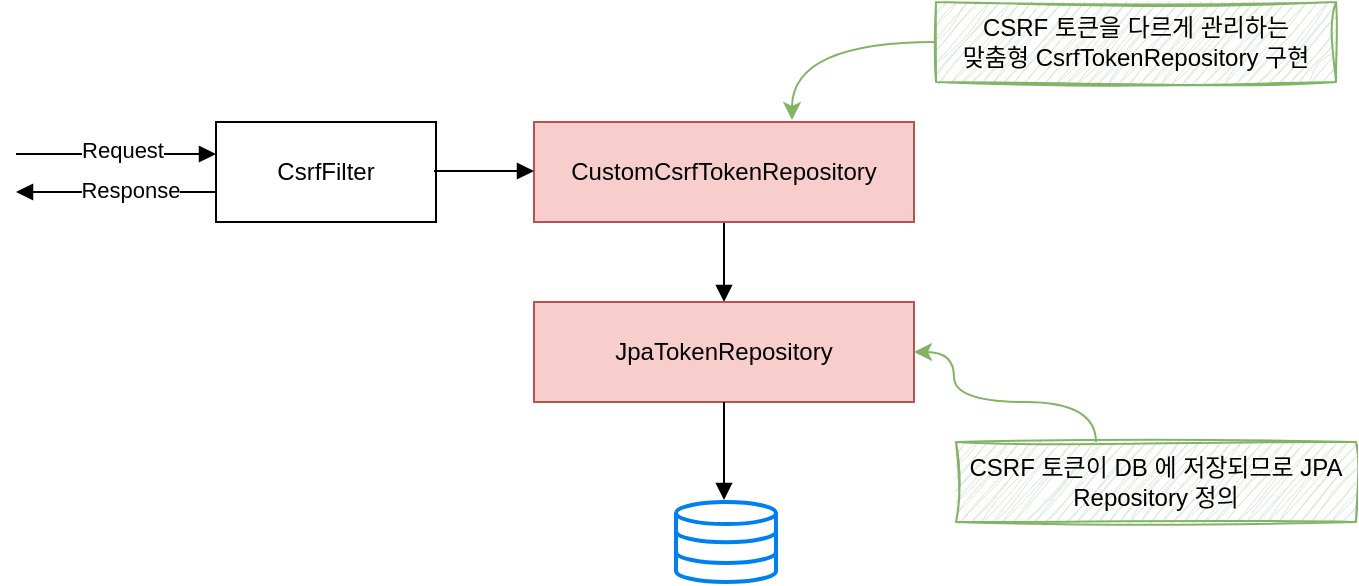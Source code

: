<mxfile version="23.1.5" type="device">
  <diagram name="페이지-1" id="hWgzivpM7J4klsmShNLB">
    <mxGraphModel dx="1114" dy="894" grid="1" gridSize="10" guides="1" tooltips="1" connect="1" arrows="1" fold="1" page="1" pageScale="1" pageWidth="827" pageHeight="1169" math="0" shadow="0">
      <root>
        <mxCell id="0" />
        <mxCell id="1" parent="0" />
        <mxCell id="nGm4whLpDH-qzPOQHpXq-12" style="edgeStyle=orthogonalEdgeStyle;rounded=0;orthogonalLoop=1;jettySize=auto;html=1;entryX=0.5;entryY=0;entryDx=0;entryDy=0;endArrow=block;endFill=1;" edge="1" parent="1" source="nGm4whLpDH-qzPOQHpXq-1" target="nGm4whLpDH-qzPOQHpXq-3">
          <mxGeometry relative="1" as="geometry" />
        </mxCell>
        <mxCell id="nGm4whLpDH-qzPOQHpXq-1" value="CustomCsrfTokenRepository" style="rounded=0;whiteSpace=wrap;html=1;fillColor=#f8cecc;strokeColor=#b85450;" vertex="1" parent="1">
          <mxGeometry x="319" y="90" width="190" height="50" as="geometry" />
        </mxCell>
        <mxCell id="nGm4whLpDH-qzPOQHpXq-2" value="CsrfFilter" style="rounded=0;whiteSpace=wrap;html=1;" vertex="1" parent="1">
          <mxGeometry x="160" y="90" width="110" height="50" as="geometry" />
        </mxCell>
        <mxCell id="nGm4whLpDH-qzPOQHpXq-3" value="JpaTokenRepository" style="rounded=0;whiteSpace=wrap;html=1;fillColor=#f8cecc;strokeColor=#b85450;" vertex="1" parent="1">
          <mxGeometry x="319" y="180" width="190" height="50" as="geometry" />
        </mxCell>
        <mxCell id="nGm4whLpDH-qzPOQHpXq-4" value="" style="html=1;verticalLabelPosition=bottom;align=center;labelBackgroundColor=#ffffff;verticalAlign=top;strokeWidth=2;strokeColor=#0080F0;shadow=0;dashed=0;shape=mxgraph.ios7.icons.data;" vertex="1" parent="1">
          <mxGeometry x="390" y="280" width="50" height="40" as="geometry" />
        </mxCell>
        <mxCell id="nGm4whLpDH-qzPOQHpXq-5" value="" style="endArrow=block;html=1;rounded=0;endFill=1;" edge="1" parent="1">
          <mxGeometry width="50" height="50" relative="1" as="geometry">
            <mxPoint x="60" y="106" as="sourcePoint" />
            <mxPoint x="160" y="106" as="targetPoint" />
          </mxGeometry>
        </mxCell>
        <mxCell id="nGm4whLpDH-qzPOQHpXq-9" value="Request" style="edgeLabel;html=1;align=center;verticalAlign=middle;resizable=0;points=[];" vertex="1" connectable="0" parent="nGm4whLpDH-qzPOQHpXq-5">
          <mxGeometry x="-0.42" y="2" relative="1" as="geometry">
            <mxPoint x="24" as="offset" />
          </mxGeometry>
        </mxCell>
        <mxCell id="nGm4whLpDH-qzPOQHpXq-6" value="" style="endArrow=none;html=1;rounded=0;endFill=0;startArrow=block;startFill=1;" edge="1" parent="1">
          <mxGeometry width="50" height="50" relative="1" as="geometry">
            <mxPoint x="60" y="125" as="sourcePoint" />
            <mxPoint x="160" y="125" as="targetPoint" />
          </mxGeometry>
        </mxCell>
        <mxCell id="nGm4whLpDH-qzPOQHpXq-10" value="Response" style="edgeLabel;html=1;align=center;verticalAlign=middle;resizable=0;points=[];" vertex="1" connectable="0" parent="nGm4whLpDH-qzPOQHpXq-6">
          <mxGeometry x="0.22" y="-4" relative="1" as="geometry">
            <mxPoint x="-4" y="-5" as="offset" />
          </mxGeometry>
        </mxCell>
        <mxCell id="nGm4whLpDH-qzPOQHpXq-7" value="" style="endArrow=block;html=1;rounded=0;endFill=1;fontStyle=1" edge="1" parent="1">
          <mxGeometry width="50" height="50" relative="1" as="geometry">
            <mxPoint x="269" y="114.5" as="sourcePoint" />
            <mxPoint x="319" y="114.5" as="targetPoint" />
          </mxGeometry>
        </mxCell>
        <mxCell id="nGm4whLpDH-qzPOQHpXq-13" style="edgeStyle=orthogonalEdgeStyle;rounded=0;orthogonalLoop=1;jettySize=auto;html=1;entryX=0.48;entryY=-0.025;entryDx=0;entryDy=0;entryPerimeter=0;endArrow=block;endFill=1;" edge="1" parent="1" source="nGm4whLpDH-qzPOQHpXq-3" target="nGm4whLpDH-qzPOQHpXq-4">
          <mxGeometry relative="1" as="geometry" />
        </mxCell>
        <mxCell id="nGm4whLpDH-qzPOQHpXq-14" value="CSRF 토큰을 다르게 관리하는 &lt;br&gt;맞춤형 CsrfTokenRepository 구현" style="text;html=1;align=center;verticalAlign=middle;whiteSpace=wrap;rounded=0;fillColor=#d5e8d4;strokeColor=#82b366;sketch=1;curveFitting=1;jiggle=2;" vertex="1" parent="1">
          <mxGeometry x="520" y="30" width="200" height="40" as="geometry" />
        </mxCell>
        <mxCell id="nGm4whLpDH-qzPOQHpXq-15" style="edgeStyle=orthogonalEdgeStyle;rounded=0;orthogonalLoop=1;jettySize=auto;html=1;entryX=0.679;entryY=-0.02;entryDx=0;entryDy=0;entryPerimeter=0;fillColor=#d5e8d4;strokeColor=#82b366;curved=1;" edge="1" parent="1" source="nGm4whLpDH-qzPOQHpXq-14" target="nGm4whLpDH-qzPOQHpXq-1">
          <mxGeometry relative="1" as="geometry" />
        </mxCell>
        <mxCell id="nGm4whLpDH-qzPOQHpXq-17" style="edgeStyle=orthogonalEdgeStyle;rounded=0;orthogonalLoop=1;jettySize=auto;html=1;entryX=1;entryY=0.5;entryDx=0;entryDy=0;fillColor=#d5e8d4;strokeColor=#82b366;curved=1;" edge="1" parent="1" source="nGm4whLpDH-qzPOQHpXq-16" target="nGm4whLpDH-qzPOQHpXq-3">
          <mxGeometry relative="1" as="geometry">
            <Array as="points">
              <mxPoint x="600" y="230" />
              <mxPoint x="529" y="230" />
              <mxPoint x="529" y="205" />
            </Array>
          </mxGeometry>
        </mxCell>
        <mxCell id="nGm4whLpDH-qzPOQHpXq-16" value="CSRF 토큰이 DB 에 저장되므로 JPA Repository 정의" style="text;html=1;align=center;verticalAlign=middle;whiteSpace=wrap;rounded=0;fillColor=#d5e8d4;strokeColor=#82b366;sketch=1;curveFitting=1;jiggle=2;" vertex="1" parent="1">
          <mxGeometry x="530" y="250" width="200" height="40" as="geometry" />
        </mxCell>
      </root>
    </mxGraphModel>
  </diagram>
</mxfile>
